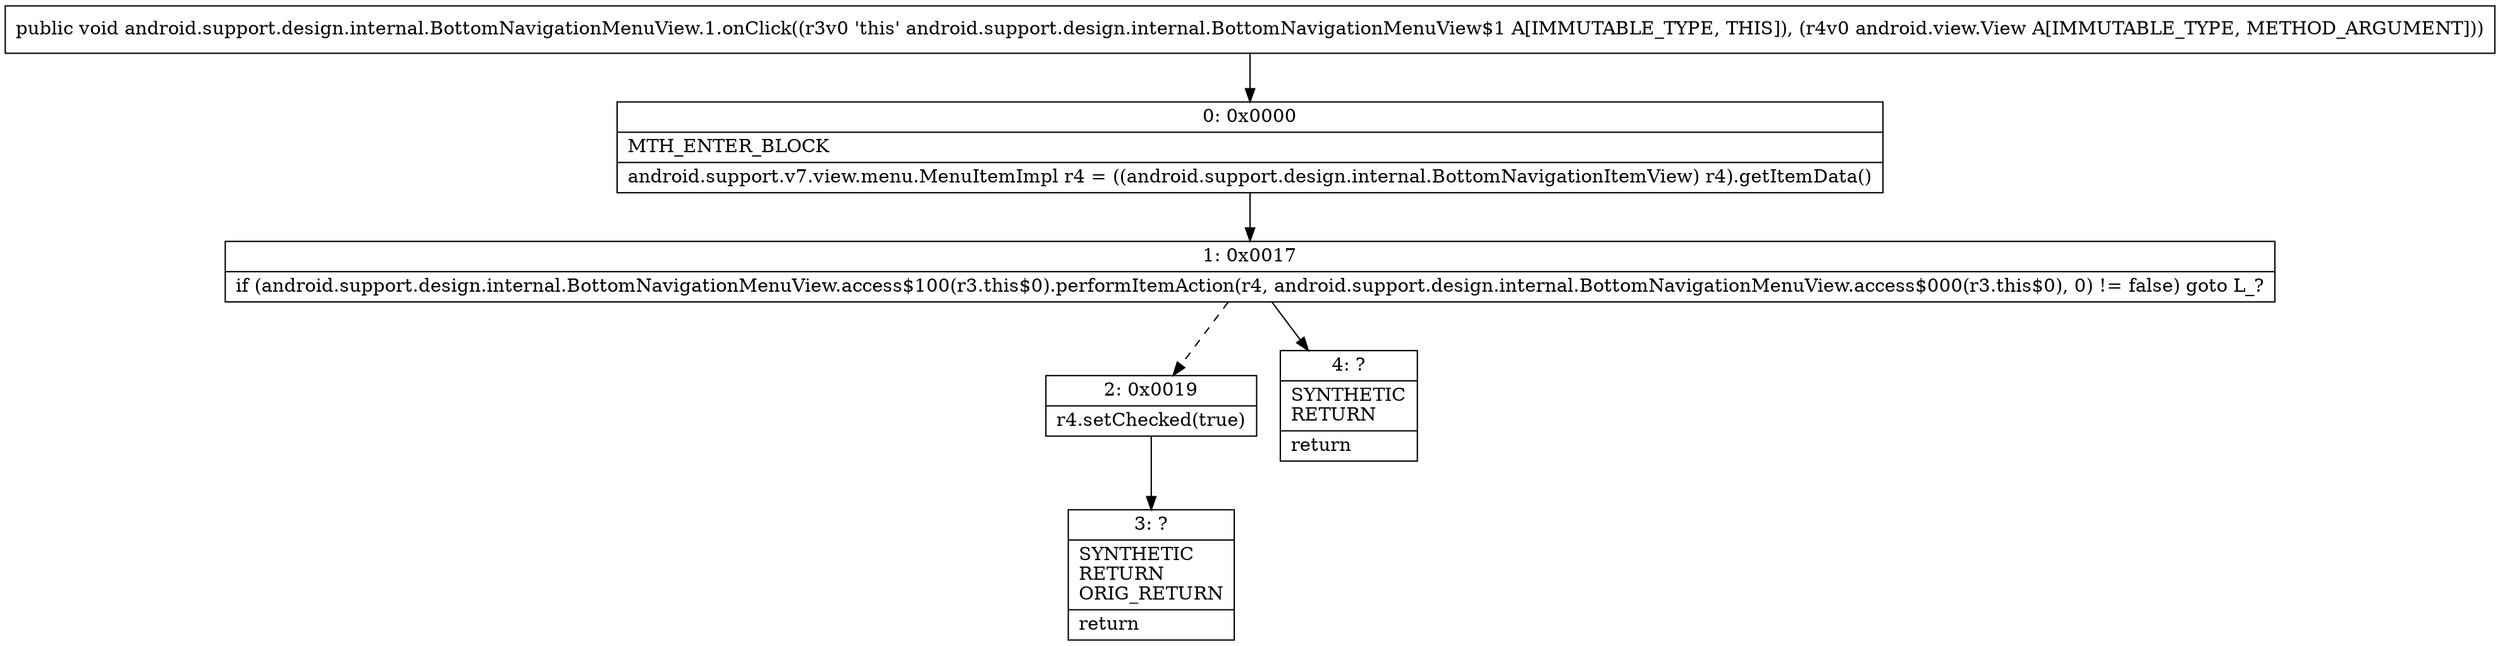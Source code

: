 digraph "CFG forandroid.support.design.internal.BottomNavigationMenuView.1.onClick(Landroid\/view\/View;)V" {
Node_0 [shape=record,label="{0\:\ 0x0000|MTH_ENTER_BLOCK\l|android.support.v7.view.menu.MenuItemImpl r4 = ((android.support.design.internal.BottomNavigationItemView) r4).getItemData()\l}"];
Node_1 [shape=record,label="{1\:\ 0x0017|if (android.support.design.internal.BottomNavigationMenuView.access$100(r3.this$0).performItemAction(r4, android.support.design.internal.BottomNavigationMenuView.access$000(r3.this$0), 0) != false) goto L_?\l}"];
Node_2 [shape=record,label="{2\:\ 0x0019|r4.setChecked(true)\l}"];
Node_3 [shape=record,label="{3\:\ ?|SYNTHETIC\lRETURN\lORIG_RETURN\l|return\l}"];
Node_4 [shape=record,label="{4\:\ ?|SYNTHETIC\lRETURN\l|return\l}"];
MethodNode[shape=record,label="{public void android.support.design.internal.BottomNavigationMenuView.1.onClick((r3v0 'this' android.support.design.internal.BottomNavigationMenuView$1 A[IMMUTABLE_TYPE, THIS]), (r4v0 android.view.View A[IMMUTABLE_TYPE, METHOD_ARGUMENT])) }"];
MethodNode -> Node_0;
Node_0 -> Node_1;
Node_1 -> Node_2[style=dashed];
Node_1 -> Node_4;
Node_2 -> Node_3;
}

